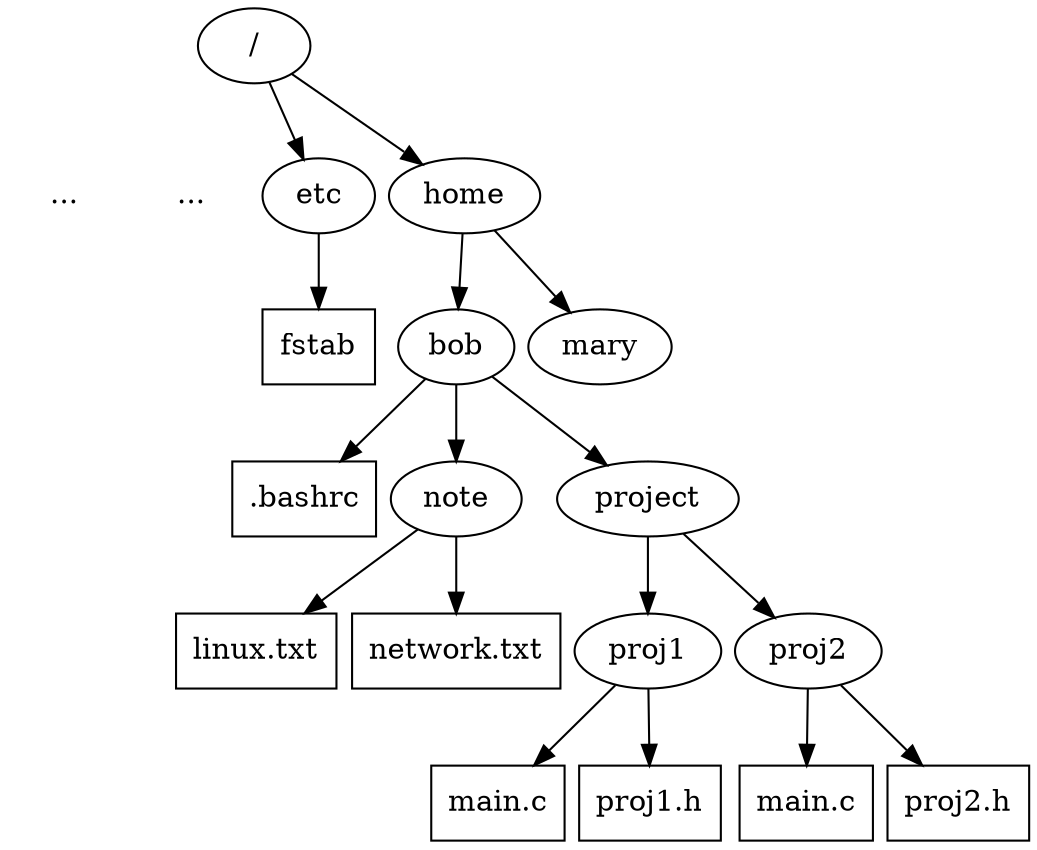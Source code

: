 digraph dirtree{
	nodesep=0.1;
	root[label="/"];
	fstab[shape=record];
	somedir1[label="...",shape=plaintext];
	somedir2[label="...",shape=plaintext];
	file[label=".bashrc",shape=record];	
	note1[label="linux.txt",shape=record];
	note2[label="network.txt",shape=record];
	project1[label="proj1"];
	project2[label="proj2"];
	main1[label="main.c",shape=record];
	head1[label="proj1.h",shape=record];
	main2[label="main.c",shape=record];
	head2[label="proj2.h",shape=record];
	root -> somedir1[style="invis"];
	root -> etc;
	root -> home;
	root -> somedir2[style="invis"];
	etc -> fstab;
	home -> bob;
	home -> mary;
	bob -> file;
	bob -> note;
	bob -> project;
	note -> note1;
	note -> note2;
	project -> project1;
	project -> project2;
	project1 -> main1;
	project1 -> head1;
	project2 -> main2;
	project2 -> head2;
}